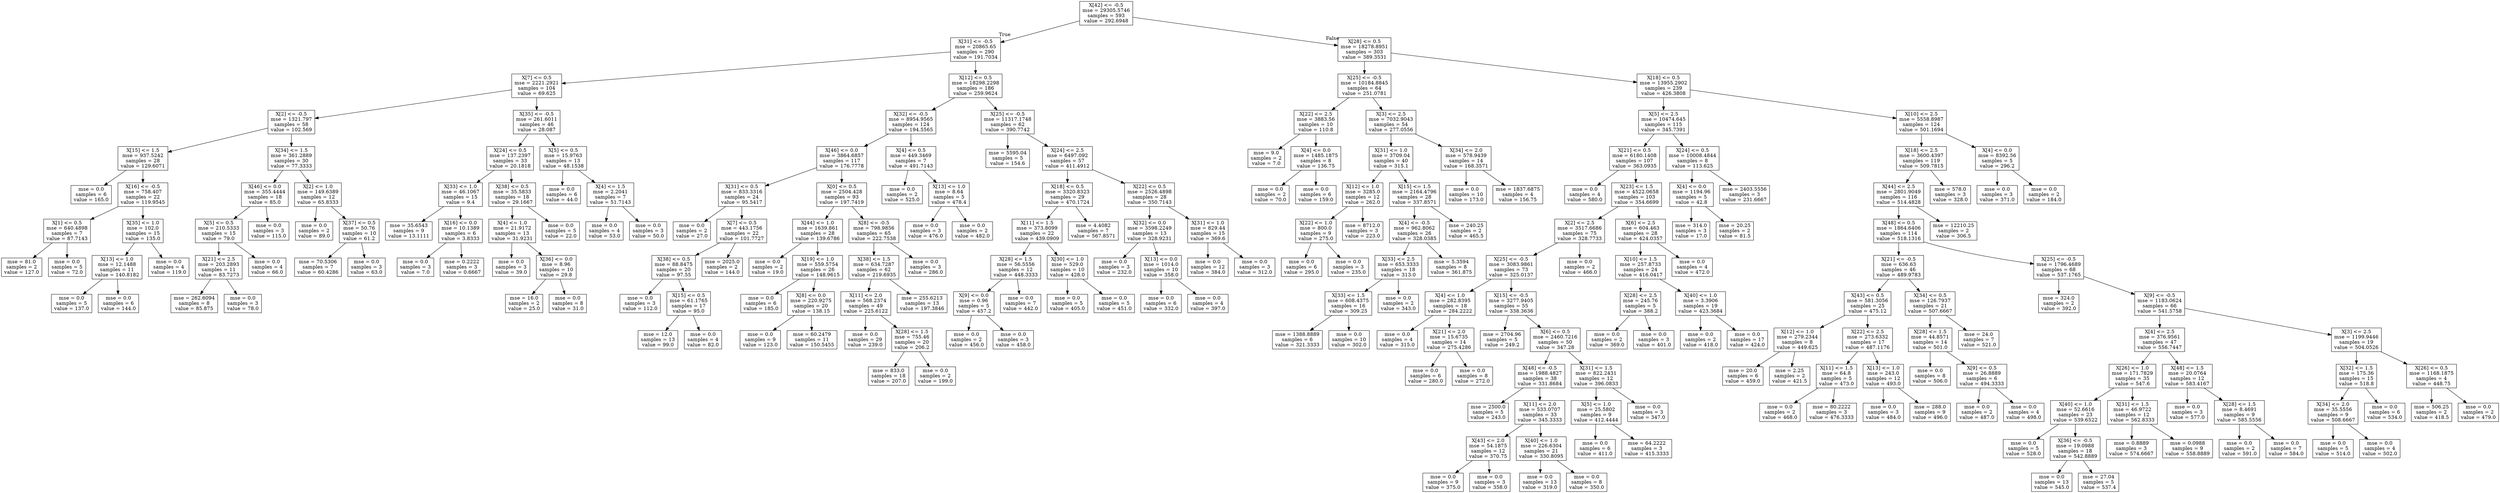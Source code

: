 digraph Tree {
node [shape=box] ;
0 [label="X[42] <= -0.5\nmse = 29305.5746\nsamples = 593\nvalue = 292.6948"] ;
1 [label="X[31] <= -0.5\nmse = 20865.65\nsamples = 290\nvalue = 191.7034"] ;
0 -> 1 [labeldistance=2.5, labelangle=45, headlabel="True"] ;
2 [label="X[7] <= 0.5\nmse = 2221.2921\nsamples = 104\nvalue = 69.625"] ;
1 -> 2 ;
3 [label="X[2] <= -0.5\nmse = 1321.797\nsamples = 58\nvalue = 102.569"] ;
2 -> 3 ;
4 [label="X[15] <= 1.5\nmse = 937.5242\nsamples = 28\nvalue = 129.6071"] ;
3 -> 4 ;
5 [label="mse = 0.0\nsamples = 6\nvalue = 165.0"] ;
4 -> 5 ;
6 [label="X[16] <= -0.5\nmse = 758.407\nsamples = 22\nvalue = 119.9545"] ;
4 -> 6 ;
7 [label="X[1] <= 0.5\nmse = 640.4898\nsamples = 7\nvalue = 87.7143"] ;
6 -> 7 ;
8 [label="mse = 81.0\nsamples = 2\nvalue = 127.0"] ;
7 -> 8 ;
9 [label="mse = 0.0\nsamples = 5\nvalue = 72.0"] ;
7 -> 9 ;
10 [label="X[35] <= 1.0\nmse = 102.0\nsamples = 15\nvalue = 135.0"] ;
6 -> 10 ;
11 [label="X[13] <= 1.0\nmse = 12.1488\nsamples = 11\nvalue = 140.8182"] ;
10 -> 11 ;
12 [label="mse = 0.0\nsamples = 5\nvalue = 137.0"] ;
11 -> 12 ;
13 [label="mse = 0.0\nsamples = 6\nvalue = 144.0"] ;
11 -> 13 ;
14 [label="mse = 0.0\nsamples = 4\nvalue = 119.0"] ;
10 -> 14 ;
15 [label="X[34] <= 1.5\nmse = 361.2889\nsamples = 30\nvalue = 77.3333"] ;
3 -> 15 ;
16 [label="X[46] <= 0.0\nmse = 355.4444\nsamples = 18\nvalue = 85.0"] ;
15 -> 16 ;
17 [label="X[5] <= 0.5\nmse = 210.5333\nsamples = 15\nvalue = 79.0"] ;
16 -> 17 ;
18 [label="X[21] <= 2.5\nmse = 203.2893\nsamples = 11\nvalue = 83.7273"] ;
17 -> 18 ;
19 [label="mse = 262.6094\nsamples = 8\nvalue = 85.875"] ;
18 -> 19 ;
20 [label="mse = 0.0\nsamples = 3\nvalue = 78.0"] ;
18 -> 20 ;
21 [label="mse = 0.0\nsamples = 4\nvalue = 66.0"] ;
17 -> 21 ;
22 [label="mse = 0.0\nsamples = 3\nvalue = 115.0"] ;
16 -> 22 ;
23 [label="X[2] <= 1.0\nmse = 149.6389\nsamples = 12\nvalue = 65.8333"] ;
15 -> 23 ;
24 [label="mse = 0.0\nsamples = 2\nvalue = 89.0"] ;
23 -> 24 ;
25 [label="X[37] <= 0.5\nmse = 50.76\nsamples = 10\nvalue = 61.2"] ;
23 -> 25 ;
26 [label="mse = 70.5306\nsamples = 7\nvalue = 60.4286"] ;
25 -> 26 ;
27 [label="mse = 0.0\nsamples = 3\nvalue = 63.0"] ;
25 -> 27 ;
28 [label="X[35] <= -0.5\nmse = 261.6011\nsamples = 46\nvalue = 28.087"] ;
2 -> 28 ;
29 [label="X[24] <= 0.5\nmse = 137.2397\nsamples = 33\nvalue = 20.1818"] ;
28 -> 29 ;
30 [label="X[33] <= 1.0\nmse = 46.1067\nsamples = 15\nvalue = 9.4"] ;
29 -> 30 ;
31 [label="mse = 35.6543\nsamples = 9\nvalue = 13.1111"] ;
30 -> 31 ;
32 [label="X[16] <= 0.0\nmse = 10.1389\nsamples = 6\nvalue = 3.8333"] ;
30 -> 32 ;
33 [label="mse = 0.0\nsamples = 3\nvalue = 7.0"] ;
32 -> 33 ;
34 [label="mse = 0.2222\nsamples = 3\nvalue = 0.6667"] ;
32 -> 34 ;
35 [label="X[38] <= 0.5\nmse = 35.5833\nsamples = 18\nvalue = 29.1667"] ;
29 -> 35 ;
36 [label="X[4] <= 1.0\nmse = 21.9172\nsamples = 13\nvalue = 31.9231"] ;
35 -> 36 ;
37 [label="mse = 0.0\nsamples = 3\nvalue = 39.0"] ;
36 -> 37 ;
38 [label="X[36] <= 0.0\nmse = 8.96\nsamples = 10\nvalue = 29.8"] ;
36 -> 38 ;
39 [label="mse = 16.0\nsamples = 2\nvalue = 25.0"] ;
38 -> 39 ;
40 [label="mse = 0.0\nsamples = 8\nvalue = 31.0"] ;
38 -> 40 ;
41 [label="mse = 0.0\nsamples = 5\nvalue = 22.0"] ;
35 -> 41 ;
42 [label="X[5] <= 0.5\nmse = 15.9763\nsamples = 13\nvalue = 48.1538"] ;
28 -> 42 ;
43 [label="mse = 0.0\nsamples = 6\nvalue = 44.0"] ;
42 -> 43 ;
44 [label="X[4] <= 1.5\nmse = 2.2041\nsamples = 7\nvalue = 51.7143"] ;
42 -> 44 ;
45 [label="mse = 0.0\nsamples = 4\nvalue = 53.0"] ;
44 -> 45 ;
46 [label="mse = 0.0\nsamples = 3\nvalue = 50.0"] ;
44 -> 46 ;
47 [label="X[12] <= 0.5\nmse = 18298.2298\nsamples = 186\nvalue = 259.9624"] ;
1 -> 47 ;
48 [label="X[32] <= -0.5\nmse = 8954.9565\nsamples = 124\nvalue = 194.5565"] ;
47 -> 48 ;
49 [label="X[46] <= 0.0\nmse = 3864.6857\nsamples = 117\nvalue = 176.7778"] ;
48 -> 49 ;
50 [label="X[31] <= 0.5\nmse = 833.3316\nsamples = 24\nvalue = 95.5417"] ;
49 -> 50 ;
51 [label="mse = 0.0\nsamples = 2\nvalue = 27.0"] ;
50 -> 51 ;
52 [label="X[7] <= 0.5\nmse = 443.1756\nsamples = 22\nvalue = 101.7727"] ;
50 -> 52 ;
53 [label="X[38] <= 0.5\nmse = 88.8475\nsamples = 20\nvalue = 97.55"] ;
52 -> 53 ;
54 [label="mse = 0.0\nsamples = 3\nvalue = 112.0"] ;
53 -> 54 ;
55 [label="X[15] <= 0.5\nmse = 61.1765\nsamples = 17\nvalue = 95.0"] ;
53 -> 55 ;
56 [label="mse = 12.0\nsamples = 13\nvalue = 99.0"] ;
55 -> 56 ;
57 [label="mse = 0.0\nsamples = 4\nvalue = 82.0"] ;
55 -> 57 ;
58 [label="mse = 2025.0\nsamples = 2\nvalue = 144.0"] ;
52 -> 58 ;
59 [label="X[0] <= 0.5\nmse = 2504.428\nsamples = 93\nvalue = 197.7419"] ;
49 -> 59 ;
60 [label="X[44] <= 1.0\nmse = 1639.861\nsamples = 28\nvalue = 139.6786"] ;
59 -> 60 ;
61 [label="mse = 0.0\nsamples = 2\nvalue = 19.0"] ;
60 -> 61 ;
62 [label="X[19] <= 1.0\nmse = 559.5754\nsamples = 26\nvalue = 148.9615"] ;
60 -> 62 ;
63 [label="mse = 0.0\nsamples = 6\nvalue = 185.0"] ;
62 -> 63 ;
64 [label="X[8] <= 0.0\nmse = 220.9275\nsamples = 20\nvalue = 138.15"] ;
62 -> 64 ;
65 [label="mse = 0.0\nsamples = 9\nvalue = 123.0"] ;
64 -> 65 ;
66 [label="mse = 60.2479\nsamples = 11\nvalue = 150.5455"] ;
64 -> 66 ;
67 [label="X[8] <= -0.5\nmse = 798.9856\nsamples = 65\nvalue = 222.7538"] ;
59 -> 67 ;
68 [label="X[38] <= 1.5\nmse = 634.7287\nsamples = 62\nvalue = 219.6935"] ;
67 -> 68 ;
69 [label="X[11] <= 2.0\nmse = 568.2374\nsamples = 49\nvalue = 225.6122"] ;
68 -> 69 ;
70 [label="mse = 0.0\nsamples = 29\nvalue = 239.0"] ;
69 -> 70 ;
71 [label="X[28] <= 1.5\nmse = 755.46\nsamples = 20\nvalue = 206.2"] ;
69 -> 71 ;
72 [label="mse = 833.0\nsamples = 18\nvalue = 207.0"] ;
71 -> 72 ;
73 [label="mse = 0.0\nsamples = 2\nvalue = 199.0"] ;
71 -> 73 ;
74 [label="mse = 255.6213\nsamples = 13\nvalue = 197.3846"] ;
68 -> 74 ;
75 [label="mse = 0.0\nsamples = 3\nvalue = 286.0"] ;
67 -> 75 ;
76 [label="X[4] <= 0.5\nmse = 449.3469\nsamples = 7\nvalue = 491.7143"] ;
48 -> 76 ;
77 [label="mse = 0.0\nsamples = 2\nvalue = 525.0"] ;
76 -> 77 ;
78 [label="X[13] <= 1.0\nmse = 8.64\nsamples = 5\nvalue = 478.4"] ;
76 -> 78 ;
79 [label="mse = 0.0\nsamples = 3\nvalue = 476.0"] ;
78 -> 79 ;
80 [label="mse = 0.0\nsamples = 2\nvalue = 482.0"] ;
78 -> 80 ;
81 [label="X[25] <= -0.5\nmse = 11317.1748\nsamples = 62\nvalue = 390.7742"] ;
47 -> 81 ;
82 [label="mse = 5595.04\nsamples = 5\nvalue = 154.6"] ;
81 -> 82 ;
83 [label="X[24] <= 2.5\nmse = 6497.092\nsamples = 57\nvalue = 411.4912"] ;
81 -> 83 ;
84 [label="X[18] <= 0.5\nmse = 3320.8323\nsamples = 29\nvalue = 470.1724"] ;
83 -> 84 ;
85 [label="X[11] <= 1.5\nmse = 373.8099\nsamples = 22\nvalue = 439.0909"] ;
84 -> 85 ;
86 [label="X[28] <= 1.5\nmse = 56.5556\nsamples = 12\nvalue = 448.3333"] ;
85 -> 86 ;
87 [label="X[9] <= 0.0\nmse = 0.96\nsamples = 5\nvalue = 457.2"] ;
86 -> 87 ;
88 [label="mse = 0.0\nsamples = 2\nvalue = 456.0"] ;
87 -> 88 ;
89 [label="mse = 0.0\nsamples = 3\nvalue = 458.0"] ;
87 -> 89 ;
90 [label="mse = 0.0\nsamples = 7\nvalue = 442.0"] ;
86 -> 90 ;
91 [label="X[30] <= 1.0\nmse = 529.0\nsamples = 10\nvalue = 428.0"] ;
85 -> 91 ;
92 [label="mse = 0.0\nsamples = 5\nvalue = 405.0"] ;
91 -> 92 ;
93 [label="mse = 0.0\nsamples = 5\nvalue = 451.0"] ;
91 -> 93 ;
94 [label="mse = 4.4082\nsamples = 7\nvalue = 567.8571"] ;
84 -> 94 ;
95 [label="X[22] <= 0.5\nmse = 2526.4898\nsamples = 28\nvalue = 350.7143"] ;
83 -> 95 ;
96 [label="X[32] <= 0.0\nmse = 3598.2249\nsamples = 13\nvalue = 328.9231"] ;
95 -> 96 ;
97 [label="mse = 0.0\nsamples = 3\nvalue = 232.0"] ;
96 -> 97 ;
98 [label="X[13] <= 0.0\nmse = 1014.0\nsamples = 10\nvalue = 358.0"] ;
96 -> 98 ;
99 [label="mse = 0.0\nsamples = 6\nvalue = 332.0"] ;
98 -> 99 ;
100 [label="mse = 0.0\nsamples = 4\nvalue = 397.0"] ;
98 -> 100 ;
101 [label="X[31] <= 1.0\nmse = 829.44\nsamples = 15\nvalue = 369.6"] ;
95 -> 101 ;
102 [label="mse = 0.0\nsamples = 12\nvalue = 384.0"] ;
101 -> 102 ;
103 [label="mse = 0.0\nsamples = 3\nvalue = 312.0"] ;
101 -> 103 ;
104 [label="X[28] <= 0.5\nmse = 18278.8951\nsamples = 303\nvalue = 389.3531"] ;
0 -> 104 [labeldistance=2.5, labelangle=-45, headlabel="False"] ;
105 [label="X[25] <= -0.5\nmse = 10184.8845\nsamples = 64\nvalue = 251.0781"] ;
104 -> 105 ;
106 [label="X[22] <= 2.5\nmse = 3883.56\nsamples = 10\nvalue = 110.8"] ;
105 -> 106 ;
107 [label="mse = 9.0\nsamples = 2\nvalue = 7.0"] ;
106 -> 107 ;
108 [label="X[4] <= 0.0\nmse = 1485.1875\nsamples = 8\nvalue = 136.75"] ;
106 -> 108 ;
109 [label="mse = 0.0\nsamples = 2\nvalue = 70.0"] ;
108 -> 109 ;
110 [label="mse = 0.0\nsamples = 6\nvalue = 159.0"] ;
108 -> 110 ;
111 [label="X[3] <= 2.5\nmse = 7032.9043\nsamples = 54\nvalue = 277.0556"] ;
105 -> 111 ;
112 [label="X[31] <= 1.0\nmse = 3709.04\nsamples = 40\nvalue = 315.1"] ;
111 -> 112 ;
113 [label="X[12] <= 1.0\nmse = 3285.0\nsamples = 12\nvalue = 262.0"] ;
112 -> 113 ;
114 [label="X[22] <= 1.0\nmse = 800.0\nsamples = 9\nvalue = 275.0"] ;
113 -> 114 ;
115 [label="mse = 0.0\nsamples = 6\nvalue = 295.0"] ;
114 -> 115 ;
116 [label="mse = 0.0\nsamples = 3\nvalue = 235.0"] ;
114 -> 116 ;
117 [label="mse = 8712.0\nsamples = 3\nvalue = 223.0"] ;
113 -> 117 ;
118 [label="X[15] <= 1.5\nmse = 2164.4796\nsamples = 28\nvalue = 337.8571"] ;
112 -> 118 ;
119 [label="X[4] <= -0.5\nmse = 962.8062\nsamples = 26\nvalue = 328.0385"] ;
118 -> 119 ;
120 [label="X[33] <= 2.5\nmse = 653.3333\nsamples = 18\nvalue = 313.0"] ;
119 -> 120 ;
121 [label="X[33] <= 1.5\nmse = 608.4375\nsamples = 16\nvalue = 309.25"] ;
120 -> 121 ;
122 [label="mse = 1388.8889\nsamples = 6\nvalue = 321.3333"] ;
121 -> 122 ;
123 [label="mse = 0.0\nsamples = 10\nvalue = 302.0"] ;
121 -> 123 ;
124 [label="mse = 0.0\nsamples = 2\nvalue = 343.0"] ;
120 -> 124 ;
125 [label="mse = 5.3594\nsamples = 8\nvalue = 361.875"] ;
119 -> 125 ;
126 [label="mse = 240.25\nsamples = 2\nvalue = 465.5"] ;
118 -> 126 ;
127 [label="X[34] <= 2.0\nmse = 578.9439\nsamples = 14\nvalue = 168.3571"] ;
111 -> 127 ;
128 [label="mse = 0.0\nsamples = 10\nvalue = 173.0"] ;
127 -> 128 ;
129 [label="mse = 1837.6875\nsamples = 4\nvalue = 156.75"] ;
127 -> 129 ;
130 [label="X[18] <= 0.5\nmse = 13955.2902\nsamples = 239\nvalue = 426.3808"] ;
104 -> 130 ;
131 [label="X[5] <= 2.5\nmse = 10474.645\nsamples = 115\nvalue = 345.7391"] ;
130 -> 131 ;
132 [label="X[21] <= 0.5\nmse = 6180.1408\nsamples = 107\nvalue = 363.0935"] ;
131 -> 132 ;
133 [label="mse = 0.0\nsamples = 4\nvalue = 580.0"] ;
132 -> 133 ;
134 [label="X[23] <= 1.5\nmse = 4522.0658\nsamples = 103\nvalue = 354.6699"] ;
132 -> 134 ;
135 [label="X[2] <= 2.5\nmse = 3517.6686\nsamples = 75\nvalue = 328.7733"] ;
134 -> 135 ;
136 [label="X[25] <= -0.5\nmse = 3083.9861\nsamples = 73\nvalue = 325.0137"] ;
135 -> 136 ;
137 [label="X[4] <= 1.0\nmse = 282.8395\nsamples = 18\nvalue = 284.2222"] ;
136 -> 137 ;
138 [label="mse = 0.0\nsamples = 4\nvalue = 315.0"] ;
137 -> 138 ;
139 [label="X[21] <= 2.0\nmse = 15.6735\nsamples = 14\nvalue = 275.4286"] ;
137 -> 139 ;
140 [label="mse = 0.0\nsamples = 6\nvalue = 280.0"] ;
139 -> 140 ;
141 [label="mse = 0.0\nsamples = 8\nvalue = 272.0"] ;
139 -> 141 ;
142 [label="X[15] <= -0.5\nmse = 3277.9405\nsamples = 55\nvalue = 338.3636"] ;
136 -> 142 ;
143 [label="mse = 2704.96\nsamples = 5\nvalue = 249.2"] ;
142 -> 143 ;
144 [label="X[6] <= 0.5\nmse = 2460.7216\nsamples = 50\nvalue = 347.28"] ;
142 -> 144 ;
145 [label="X[48] <= -0.5\nmse = 1988.4827\nsamples = 38\nvalue = 331.8684"] ;
144 -> 145 ;
146 [label="mse = 2500.0\nsamples = 5\nvalue = 243.0"] ;
145 -> 146 ;
147 [label="X[11] <= 2.0\nmse = 533.0707\nsamples = 33\nvalue = 345.3333"] ;
145 -> 147 ;
148 [label="X[43] <= 2.0\nmse = 54.1875\nsamples = 12\nvalue = 370.75"] ;
147 -> 148 ;
149 [label="mse = 0.0\nsamples = 9\nvalue = 375.0"] ;
148 -> 149 ;
150 [label="mse = 0.0\nsamples = 3\nvalue = 358.0"] ;
148 -> 150 ;
151 [label="X[40] <= 1.0\nmse = 226.6304\nsamples = 21\nvalue = 330.8095"] ;
147 -> 151 ;
152 [label="mse = 0.0\nsamples = 13\nvalue = 319.0"] ;
151 -> 152 ;
153 [label="mse = 0.0\nsamples = 8\nvalue = 350.0"] ;
151 -> 153 ;
154 [label="X[31] <= 1.5\nmse = 822.2431\nsamples = 12\nvalue = 396.0833"] ;
144 -> 154 ;
155 [label="X[5] <= 1.0\nmse = 25.5802\nsamples = 9\nvalue = 412.4444"] ;
154 -> 155 ;
156 [label="mse = 0.0\nsamples = 6\nvalue = 411.0"] ;
155 -> 156 ;
157 [label="mse = 64.2222\nsamples = 3\nvalue = 415.3333"] ;
155 -> 157 ;
158 [label="mse = 0.0\nsamples = 3\nvalue = 347.0"] ;
154 -> 158 ;
159 [label="mse = 0.0\nsamples = 2\nvalue = 466.0"] ;
135 -> 159 ;
160 [label="X[6] <= 2.5\nmse = 604.463\nsamples = 28\nvalue = 424.0357"] ;
134 -> 160 ;
161 [label="X[10] <= 1.5\nmse = 257.8733\nsamples = 24\nvalue = 416.0417"] ;
160 -> 161 ;
162 [label="X[28] <= 2.5\nmse = 245.76\nsamples = 5\nvalue = 388.2"] ;
161 -> 162 ;
163 [label="mse = 0.0\nsamples = 2\nvalue = 369.0"] ;
162 -> 163 ;
164 [label="mse = 0.0\nsamples = 3\nvalue = 401.0"] ;
162 -> 164 ;
165 [label="X[40] <= 1.0\nmse = 3.3906\nsamples = 19\nvalue = 423.3684"] ;
161 -> 165 ;
166 [label="mse = 0.0\nsamples = 2\nvalue = 418.0"] ;
165 -> 166 ;
167 [label="mse = 0.0\nsamples = 17\nvalue = 424.0"] ;
165 -> 167 ;
168 [label="mse = 0.0\nsamples = 4\nvalue = 472.0"] ;
160 -> 168 ;
169 [label="X[24] <= 0.5\nmse = 10008.4844\nsamples = 8\nvalue = 113.625"] ;
131 -> 169 ;
170 [label="X[4] <= 0.0\nmse = 1194.96\nsamples = 5\nvalue = 42.8"] ;
169 -> 170 ;
171 [label="mse = 314.0\nsamples = 3\nvalue = 17.0"] ;
170 -> 171 ;
172 [label="mse = 20.25\nsamples = 2\nvalue = 81.5"] ;
170 -> 172 ;
173 [label="mse = 2403.5556\nsamples = 3\nvalue = 231.6667"] ;
169 -> 173 ;
174 [label="X[10] <= 2.5\nmse = 5558.8987\nsamples = 124\nvalue = 501.1694"] ;
130 -> 174 ;
175 [label="X[18] <= 2.5\nmse = 3600.4397\nsamples = 119\nvalue = 509.7815"] ;
174 -> 175 ;
176 [label="X[44] <= 2.5\nmse = 2801.9049\nsamples = 116\nvalue = 514.4828"] ;
175 -> 176 ;
177 [label="X[48] <= 0.5\nmse = 1864.6406\nsamples = 114\nvalue = 518.1316"] ;
176 -> 177 ;
178 [label="X[21] <= -0.5\nmse = 636.63\nsamples = 46\nvalue = 489.9783"] ;
177 -> 178 ;
179 [label="X[43] <= 0.5\nmse = 581.3056\nsamples = 25\nvalue = 475.12"] ;
178 -> 179 ;
180 [label="X[12] <= 1.0\nmse = 279.2344\nsamples = 8\nvalue = 449.625"] ;
179 -> 180 ;
181 [label="mse = 20.0\nsamples = 6\nvalue = 459.0"] ;
180 -> 181 ;
182 [label="mse = 2.25\nsamples = 2\nvalue = 421.5"] ;
180 -> 182 ;
183 [label="X[22] <= 2.5\nmse = 273.6332\nsamples = 17\nvalue = 487.1176"] ;
179 -> 183 ;
184 [label="X[11] <= 1.5\nmse = 64.8\nsamples = 5\nvalue = 473.0"] ;
183 -> 184 ;
185 [label="mse = 0.0\nsamples = 2\nvalue = 468.0"] ;
184 -> 185 ;
186 [label="mse = 80.2222\nsamples = 3\nvalue = 476.3333"] ;
184 -> 186 ;
187 [label="X[13] <= 1.0\nmse = 243.0\nsamples = 12\nvalue = 493.0"] ;
183 -> 187 ;
188 [label="mse = 0.0\nsamples = 3\nvalue = 484.0"] ;
187 -> 188 ;
189 [label="mse = 288.0\nsamples = 9\nvalue = 496.0"] ;
187 -> 189 ;
190 [label="X[34] <= 0.5\nmse = 126.7937\nsamples = 21\nvalue = 507.6667"] ;
178 -> 190 ;
191 [label="X[28] <= 1.5\nmse = 44.8571\nsamples = 14\nvalue = 501.0"] ;
190 -> 191 ;
192 [label="mse = 0.0\nsamples = 8\nvalue = 506.0"] ;
191 -> 192 ;
193 [label="X[9] <= 0.5\nmse = 26.8889\nsamples = 6\nvalue = 494.3333"] ;
191 -> 193 ;
194 [label="mse = 0.0\nsamples = 2\nvalue = 487.0"] ;
193 -> 194 ;
195 [label="mse = 0.0\nsamples = 4\nvalue = 498.0"] ;
193 -> 195 ;
196 [label="mse = 24.0\nsamples = 7\nvalue = 521.0"] ;
190 -> 196 ;
197 [label="X[25] <= -0.5\nmse = 1796.4689\nsamples = 68\nvalue = 537.1765"] ;
177 -> 197 ;
198 [label="mse = 324.0\nsamples = 2\nvalue = 392.0"] ;
197 -> 198 ;
199 [label="X[9] <= -0.5\nmse = 1183.0624\nsamples = 66\nvalue = 541.5758"] ;
197 -> 199 ;
200 [label="X[4] <= 2.5\nmse = 376.9561\nsamples = 47\nvalue = 556.7447"] ;
199 -> 200 ;
201 [label="X[26] <= 1.0\nmse = 171.7829\nsamples = 35\nvalue = 547.6"] ;
200 -> 201 ;
202 [label="X[40] <= 1.0\nmse = 52.6616\nsamples = 23\nvalue = 539.6522"] ;
201 -> 202 ;
203 [label="mse = 0.0\nsamples = 5\nvalue = 528.0"] ;
202 -> 203 ;
204 [label="X[36] <= -0.5\nmse = 19.0988\nsamples = 18\nvalue = 542.8889"] ;
202 -> 204 ;
205 [label="mse = 0.0\nsamples = 13\nvalue = 545.0"] ;
204 -> 205 ;
206 [label="mse = 27.04\nsamples = 5\nvalue = 537.4"] ;
204 -> 206 ;
207 [label="X[31] <= 1.5\nmse = 46.9722\nsamples = 12\nvalue = 562.8333"] ;
201 -> 207 ;
208 [label="mse = 0.8889\nsamples = 3\nvalue = 574.6667"] ;
207 -> 208 ;
209 [label="mse = 0.0988\nsamples = 9\nvalue = 558.8889"] ;
207 -> 209 ;
210 [label="X[48] <= 1.5\nmse = 20.0764\nsamples = 12\nvalue = 583.4167"] ;
200 -> 210 ;
211 [label="mse = 0.0\nsamples = 3\nvalue = 577.0"] ;
210 -> 211 ;
212 [label="X[28] <= 1.5\nmse = 8.4691\nsamples = 9\nvalue = 585.5556"] ;
210 -> 212 ;
213 [label="mse = 0.0\nsamples = 2\nvalue = 591.0"] ;
212 -> 213 ;
214 [label="mse = 0.0\nsamples = 7\nvalue = 584.0"] ;
212 -> 214 ;
215 [label="X[3] <= 2.5\nmse = 1199.9446\nsamples = 19\nvalue = 504.0526"] ;
199 -> 215 ;
216 [label="X[32] <= 1.5\nmse = 175.36\nsamples = 15\nvalue = 518.8"] ;
215 -> 216 ;
217 [label="X[34] <= 2.0\nmse = 35.5556\nsamples = 9\nvalue = 508.6667"] ;
216 -> 217 ;
218 [label="mse = 0.0\nsamples = 5\nvalue = 514.0"] ;
217 -> 218 ;
219 [label="mse = 0.0\nsamples = 4\nvalue = 502.0"] ;
217 -> 219 ;
220 [label="mse = 0.0\nsamples = 6\nvalue = 534.0"] ;
216 -> 220 ;
221 [label="X[26] <= 0.5\nmse = 1168.1875\nsamples = 4\nvalue = 448.75"] ;
215 -> 221 ;
222 [label="mse = 506.25\nsamples = 2\nvalue = 418.5"] ;
221 -> 222 ;
223 [label="mse = 0.0\nsamples = 2\nvalue = 479.0"] ;
221 -> 223 ;
224 [label="mse = 12210.25\nsamples = 2\nvalue = 306.5"] ;
176 -> 224 ;
225 [label="mse = 578.0\nsamples = 3\nvalue = 328.0"] ;
175 -> 225 ;
226 [label="X[4] <= 0.0\nmse = 8392.56\nsamples = 5\nvalue = 296.2"] ;
174 -> 226 ;
227 [label="mse = 0.0\nsamples = 3\nvalue = 371.0"] ;
226 -> 227 ;
228 [label="mse = 0.0\nsamples = 2\nvalue = 184.0"] ;
226 -> 228 ;
}